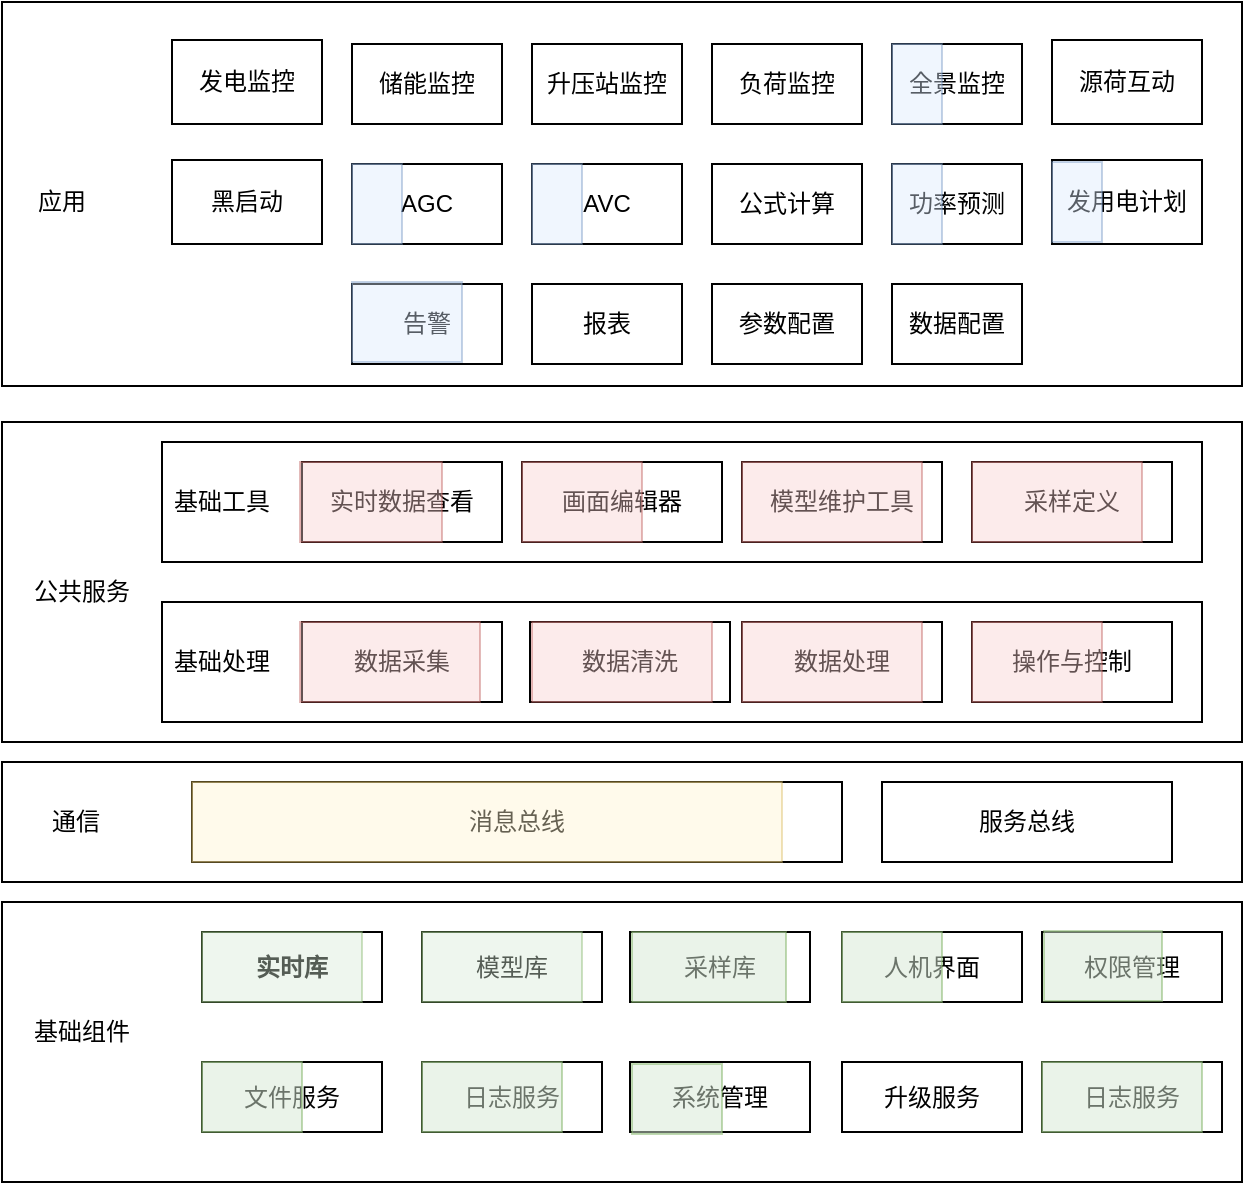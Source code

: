 <mxfile version="24.5.2" type="github">
  <diagram name="第 1 页" id="smMwHirfsZ6QMiGASpG9">
    <mxGraphModel dx="673" dy="932" grid="1" gridSize="10" guides="1" tooltips="1" connect="1" arrows="1" fold="1" page="1" pageScale="1" pageWidth="827" pageHeight="1169" math="0" shadow="0">
      <root>
        <mxCell id="0" />
        <mxCell id="1" parent="0" />
        <mxCell id="XLei9tXY5pJdT6jj4i4X-2" value="" style="rounded=0;whiteSpace=wrap;html=1;" vertex="1" parent="1">
          <mxGeometry x="100" y="570" width="620" height="140" as="geometry" />
        </mxCell>
        <mxCell id="XLei9tXY5pJdT6jj4i4X-3" value="文件服务" style="rounded=0;whiteSpace=wrap;html=1;" vertex="1" parent="1">
          <mxGeometry x="200" y="650" width="90" height="35" as="geometry" />
        </mxCell>
        <mxCell id="XLei9tXY5pJdT6jj4i4X-4" value="&lt;b&gt;实时库&lt;/b&gt;" style="rounded=0;whiteSpace=wrap;html=1;" vertex="1" parent="1">
          <mxGeometry x="200" y="585" width="90" height="35" as="geometry" />
        </mxCell>
        <mxCell id="XLei9tXY5pJdT6jj4i4X-5" value="日志服务" style="rounded=0;whiteSpace=wrap;html=1;" vertex="1" parent="1">
          <mxGeometry x="310" y="650" width="90" height="35" as="geometry" />
        </mxCell>
        <mxCell id="XLei9tXY5pJdT6jj4i4X-6" value="模型库" style="rounded=0;whiteSpace=wrap;html=1;" vertex="1" parent="1">
          <mxGeometry x="310" y="585" width="90" height="35" as="geometry" />
        </mxCell>
        <mxCell id="XLei9tXY5pJdT6jj4i4X-7" value="采样库" style="rounded=0;whiteSpace=wrap;html=1;" vertex="1" parent="1">
          <mxGeometry x="414" y="585" width="90" height="35" as="geometry" />
        </mxCell>
        <mxCell id="XLei9tXY5pJdT6jj4i4X-8" value="人机界面" style="rounded=0;whiteSpace=wrap;html=1;" vertex="1" parent="1">
          <mxGeometry x="520" y="585" width="90" height="35" as="geometry" />
        </mxCell>
        <mxCell id="XLei9tXY5pJdT6jj4i4X-9" value="权限管理" style="rounded=0;whiteSpace=wrap;html=1;" vertex="1" parent="1">
          <mxGeometry x="620" y="585" width="90" height="35" as="geometry" />
        </mxCell>
        <mxCell id="XLei9tXY5pJdT6jj4i4X-10" value="系统管理" style="rounded=0;whiteSpace=wrap;html=1;" vertex="1" parent="1">
          <mxGeometry x="414" y="650" width="90" height="35" as="geometry" />
        </mxCell>
        <mxCell id="XLei9tXY5pJdT6jj4i4X-11" value="升级服务" style="rounded=0;whiteSpace=wrap;html=1;" vertex="1" parent="1">
          <mxGeometry x="520" y="650" width="90" height="35" as="geometry" />
        </mxCell>
        <mxCell id="XLei9tXY5pJdT6jj4i4X-12" value="日志服务" style="rounded=0;whiteSpace=wrap;html=1;" vertex="1" parent="1">
          <mxGeometry x="620" y="650" width="90" height="35" as="geometry" />
        </mxCell>
        <mxCell id="XLei9tXY5pJdT6jj4i4X-13" value="基础组件" style="text;html=1;align=center;verticalAlign=middle;whiteSpace=wrap;rounded=0;" vertex="1" parent="1">
          <mxGeometry x="110" y="620" width="60" height="30" as="geometry" />
        </mxCell>
        <mxCell id="XLei9tXY5pJdT6jj4i4X-14" value="" style="rounded=0;whiteSpace=wrap;html=1;opacity=50;fillColor=#d5e8d4;strokeColor=#82b366;" vertex="1" parent="1">
          <mxGeometry x="621" y="584.5" width="59" height="35" as="geometry" />
        </mxCell>
        <mxCell id="XLei9tXY5pJdT6jj4i4X-16" value="" style="rounded=0;whiteSpace=wrap;html=1;fillColor=#d5e8d4;strokeColor=#82b366;opacity=50;" vertex="1" parent="1">
          <mxGeometry x="520" y="585" width="50" height="35" as="geometry" />
        </mxCell>
        <mxCell id="XLei9tXY5pJdT6jj4i4X-17" value="" style="rounded=0;whiteSpace=wrap;html=1;fillColor=#d5e8d4;strokeColor=#82b366;opacity=50;" vertex="1" parent="1">
          <mxGeometry x="200" y="650" width="50" height="35" as="geometry" />
        </mxCell>
        <mxCell id="XLei9tXY5pJdT6jj4i4X-18" value="" style="rounded=0;whiteSpace=wrap;html=1;fillColor=#d5e8d4;strokeColor=#82b366;opacity=50;" vertex="1" parent="1">
          <mxGeometry x="310" y="650" width="70" height="35" as="geometry" />
        </mxCell>
        <mxCell id="XLei9tXY5pJdT6jj4i4X-19" value="" style="rounded=0;whiteSpace=wrap;html=1;fillColor=#d5e8d4;strokeColor=#82b366;opacity=50;" vertex="1" parent="1">
          <mxGeometry x="415" y="651" width="45" height="35" as="geometry" />
        </mxCell>
        <mxCell id="XLei9tXY5pJdT6jj4i4X-20" value="" style="rounded=0;whiteSpace=wrap;html=1;fillColor=#d5e8d4;strokeColor=#82b366;opacity=50;" vertex="1" parent="1">
          <mxGeometry x="620" y="650" width="80" height="35" as="geometry" />
        </mxCell>
        <mxCell id="XLei9tXY5pJdT6jj4i4X-22" value="" style="rounded=0;whiteSpace=wrap;html=1;opacity=40;fillColor=#d5e8d4;strokeColor=#82b366;" vertex="1" parent="1">
          <mxGeometry x="200" y="585" width="80" height="35" as="geometry" />
        </mxCell>
        <mxCell id="XLei9tXY5pJdT6jj4i4X-23" value="" style="rounded=0;whiteSpace=wrap;html=1;opacity=40;fillColor=#d5e8d4;strokeColor=#82b366;" vertex="1" parent="1">
          <mxGeometry x="310" y="585" width="80" height="35" as="geometry" />
        </mxCell>
        <mxCell id="XLei9tXY5pJdT6jj4i4X-24" value="" style="rounded=0;whiteSpace=wrap;html=1;opacity=50;fillColor=#d5e8d4;strokeColor=#82b366;" vertex="1" parent="1">
          <mxGeometry x="415" y="585" width="77" height="35" as="geometry" />
        </mxCell>
        <mxCell id="XLei9tXY5pJdT6jj4i4X-25" value="" style="rounded=0;whiteSpace=wrap;html=1;" vertex="1" parent="1">
          <mxGeometry x="100" y="500" width="620" height="60" as="geometry" />
        </mxCell>
        <mxCell id="XLei9tXY5pJdT6jj4i4X-26" value="消息总线" style="rounded=0;whiteSpace=wrap;html=1;" vertex="1" parent="1">
          <mxGeometry x="195" y="510" width="325" height="40" as="geometry" />
        </mxCell>
        <mxCell id="XLei9tXY5pJdT6jj4i4X-27" value="服务总线" style="rounded=0;whiteSpace=wrap;html=1;" vertex="1" parent="1">
          <mxGeometry x="540" y="510" width="145" height="40" as="geometry" />
        </mxCell>
        <mxCell id="XLei9tXY5pJdT6jj4i4X-28" value="" style="rounded=0;whiteSpace=wrap;html=1;fillColor=#fff2cc;strokeColor=#d6b656;opacity=40;" vertex="1" parent="1">
          <mxGeometry x="195" y="510" width="295" height="40" as="geometry" />
        </mxCell>
        <mxCell id="XLei9tXY5pJdT6jj4i4X-29" value="通信" style="text;html=1;align=center;verticalAlign=middle;whiteSpace=wrap;rounded=0;" vertex="1" parent="1">
          <mxGeometry x="107" y="515" width="60" height="30" as="geometry" />
        </mxCell>
        <mxCell id="XLei9tXY5pJdT6jj4i4X-30" value="" style="rounded=0;whiteSpace=wrap;html=1;" vertex="1" parent="1">
          <mxGeometry x="100" y="330" width="620" height="160" as="geometry" />
        </mxCell>
        <mxCell id="XLei9tXY5pJdT6jj4i4X-31" value="" style="rounded=0;whiteSpace=wrap;html=1;" vertex="1" parent="1">
          <mxGeometry x="180" y="340" width="520" height="60" as="geometry" />
        </mxCell>
        <mxCell id="XLei9tXY5pJdT6jj4i4X-34" value="实时数据查看" style="rounded=0;whiteSpace=wrap;html=1;" vertex="1" parent="1">
          <mxGeometry x="250" y="350" width="100" height="40" as="geometry" />
        </mxCell>
        <mxCell id="XLei9tXY5pJdT6jj4i4X-35" value="画面编辑器" style="rounded=0;whiteSpace=wrap;html=1;" vertex="1" parent="1">
          <mxGeometry x="360" y="350" width="100" height="40" as="geometry" />
        </mxCell>
        <mxCell id="XLei9tXY5pJdT6jj4i4X-36" value="模型维护工具" style="rounded=0;whiteSpace=wrap;html=1;" vertex="1" parent="1">
          <mxGeometry x="470" y="350" width="100" height="40" as="geometry" />
        </mxCell>
        <mxCell id="XLei9tXY5pJdT6jj4i4X-37" value="采样定义" style="rounded=0;whiteSpace=wrap;html=1;" vertex="1" parent="1">
          <mxGeometry x="585" y="350" width="100" height="40" as="geometry" />
        </mxCell>
        <mxCell id="XLei9tXY5pJdT6jj4i4X-38" value="基础工具" style="text;html=1;align=center;verticalAlign=middle;whiteSpace=wrap;rounded=0;" vertex="1" parent="1">
          <mxGeometry x="180" y="355" width="60" height="30" as="geometry" />
        </mxCell>
        <mxCell id="XLei9tXY5pJdT6jj4i4X-39" value="" style="rounded=0;whiteSpace=wrap;html=1;" vertex="1" parent="1">
          <mxGeometry x="180" y="420" width="520" height="60" as="geometry" />
        </mxCell>
        <mxCell id="XLei9tXY5pJdT6jj4i4X-40" value="基础处理" style="text;html=1;align=center;verticalAlign=middle;whiteSpace=wrap;rounded=0;" vertex="1" parent="1">
          <mxGeometry x="180" y="435" width="60" height="30" as="geometry" />
        </mxCell>
        <mxCell id="XLei9tXY5pJdT6jj4i4X-41" value="数据采集" style="rounded=0;whiteSpace=wrap;html=1;" vertex="1" parent="1">
          <mxGeometry x="250" y="430" width="100" height="40" as="geometry" />
        </mxCell>
        <mxCell id="XLei9tXY5pJdT6jj4i4X-42" value="数据清洗" style="rounded=0;whiteSpace=wrap;html=1;" vertex="1" parent="1">
          <mxGeometry x="364" y="430" width="100" height="40" as="geometry" />
        </mxCell>
        <mxCell id="XLei9tXY5pJdT6jj4i4X-43" value="数据处理" style="rounded=0;whiteSpace=wrap;html=1;" vertex="1" parent="1">
          <mxGeometry x="470" y="430" width="100" height="40" as="geometry" />
        </mxCell>
        <mxCell id="XLei9tXY5pJdT6jj4i4X-44" value="操作与控制" style="rounded=0;whiteSpace=wrap;html=1;" vertex="1" parent="1">
          <mxGeometry x="585" y="430" width="100" height="40" as="geometry" />
        </mxCell>
        <mxCell id="XLei9tXY5pJdT6jj4i4X-45" value="公共服务" style="text;html=1;align=center;verticalAlign=middle;whiteSpace=wrap;rounded=0;" vertex="1" parent="1">
          <mxGeometry x="110" y="400" width="60" height="30" as="geometry" />
        </mxCell>
        <mxCell id="XLei9tXY5pJdT6jj4i4X-46" value="" style="rounded=0;whiteSpace=wrap;html=1;fillColor=#f8cecc;strokeColor=#b85450;opacity=40;" vertex="1" parent="1">
          <mxGeometry x="249" y="430" width="90" height="40" as="geometry" />
        </mxCell>
        <mxCell id="XLei9tXY5pJdT6jj4i4X-49" value="" style="rounded=0;whiteSpace=wrap;html=1;fillColor=#f8cecc;strokeColor=#b85450;opacity=40;" vertex="1" parent="1">
          <mxGeometry x="365" y="430" width="90" height="40" as="geometry" />
        </mxCell>
        <mxCell id="XLei9tXY5pJdT6jj4i4X-50" value="" style="rounded=0;whiteSpace=wrap;html=1;fillColor=#f8cecc;strokeColor=#b85450;opacity=40;" vertex="1" parent="1">
          <mxGeometry x="470" y="430" width="90" height="40" as="geometry" />
        </mxCell>
        <mxCell id="XLei9tXY5pJdT6jj4i4X-51" value="" style="rounded=0;whiteSpace=wrap;html=1;fillColor=#f8cecc;strokeColor=#b85450;opacity=40;" vertex="1" parent="1">
          <mxGeometry x="585" y="430" width="65" height="40" as="geometry" />
        </mxCell>
        <mxCell id="XLei9tXY5pJdT6jj4i4X-52" value="" style="rounded=0;whiteSpace=wrap;html=1;fillColor=#f8cecc;strokeColor=#b85450;opacity=40;" vertex="1" parent="1">
          <mxGeometry x="470" y="350" width="90" height="40" as="geometry" />
        </mxCell>
        <mxCell id="XLei9tXY5pJdT6jj4i4X-53" value="" style="rounded=0;whiteSpace=wrap;html=1;fillColor=#f8cecc;strokeColor=#b85450;opacity=40;" vertex="1" parent="1">
          <mxGeometry x="360" y="350" width="60" height="40" as="geometry" />
        </mxCell>
        <mxCell id="XLei9tXY5pJdT6jj4i4X-54" value="" style="rounded=0;whiteSpace=wrap;html=1;fillColor=#f8cecc;strokeColor=#b85450;opacity=40;" vertex="1" parent="1">
          <mxGeometry x="249" y="350" width="71" height="40" as="geometry" />
        </mxCell>
        <mxCell id="XLei9tXY5pJdT6jj4i4X-55" value="" style="rounded=0;whiteSpace=wrap;html=1;fillColor=#f8cecc;strokeColor=#b85450;opacity=40;" vertex="1" parent="1">
          <mxGeometry x="585" y="350" width="85" height="40" as="geometry" />
        </mxCell>
        <mxCell id="XLei9tXY5pJdT6jj4i4X-56" value="" style="rounded=0;whiteSpace=wrap;html=1;" vertex="1" parent="1">
          <mxGeometry x="100" y="120" width="620" height="192" as="geometry" />
        </mxCell>
        <mxCell id="XLei9tXY5pJdT6jj4i4X-57" value="发电监控" style="rounded=0;whiteSpace=wrap;html=1;" vertex="1" parent="1">
          <mxGeometry x="185" y="139" width="75" height="42" as="geometry" />
        </mxCell>
        <mxCell id="XLei9tXY5pJdT6jj4i4X-61" value="储能监控" style="rounded=0;whiteSpace=wrap;html=1;" vertex="1" parent="1">
          <mxGeometry x="275" y="141" width="75" height="40" as="geometry" />
        </mxCell>
        <mxCell id="XLei9tXY5pJdT6jj4i4X-62" value="升压站监控" style="rounded=0;whiteSpace=wrap;html=1;" vertex="1" parent="1">
          <mxGeometry x="365" y="141" width="75" height="40" as="geometry" />
        </mxCell>
        <mxCell id="XLei9tXY5pJdT6jj4i4X-63" value="全景监控" style="rounded=0;whiteSpace=wrap;html=1;" vertex="1" parent="1">
          <mxGeometry x="545" y="141" width="65" height="40" as="geometry" />
        </mxCell>
        <mxCell id="XLei9tXY5pJdT6jj4i4X-64" value="源荷互动" style="rounded=0;whiteSpace=wrap;html=1;" vertex="1" parent="1">
          <mxGeometry x="625" y="139" width="75" height="42" as="geometry" />
        </mxCell>
        <mxCell id="XLei9tXY5pJdT6jj4i4X-76" value="负荷监控" style="rounded=0;whiteSpace=wrap;html=1;" vertex="1" parent="1">
          <mxGeometry x="455" y="141" width="75" height="40" as="geometry" />
        </mxCell>
        <mxCell id="XLei9tXY5pJdT6jj4i4X-77" value="黑启动" style="rounded=0;whiteSpace=wrap;html=1;" vertex="1" parent="1">
          <mxGeometry x="185" y="199" width="75" height="42" as="geometry" />
        </mxCell>
        <mxCell id="XLei9tXY5pJdT6jj4i4X-78" value="AGC" style="rounded=0;whiteSpace=wrap;html=1;" vertex="1" parent="1">
          <mxGeometry x="275" y="201" width="75" height="40" as="geometry" />
        </mxCell>
        <mxCell id="XLei9tXY5pJdT6jj4i4X-79" value="AVC" style="rounded=0;whiteSpace=wrap;html=1;" vertex="1" parent="1">
          <mxGeometry x="365" y="201" width="75" height="40" as="geometry" />
        </mxCell>
        <mxCell id="XLei9tXY5pJdT6jj4i4X-80" value="功率预测" style="rounded=0;whiteSpace=wrap;html=1;" vertex="1" parent="1">
          <mxGeometry x="545" y="201" width="65" height="40" as="geometry" />
        </mxCell>
        <mxCell id="XLei9tXY5pJdT6jj4i4X-81" value="发用电计划" style="rounded=0;whiteSpace=wrap;html=1;" vertex="1" parent="1">
          <mxGeometry x="625" y="199" width="75" height="42" as="geometry" />
        </mxCell>
        <mxCell id="XLei9tXY5pJdT6jj4i4X-82" value="公式计算" style="rounded=0;whiteSpace=wrap;html=1;" vertex="1" parent="1">
          <mxGeometry x="455" y="201" width="75" height="40" as="geometry" />
        </mxCell>
        <mxCell id="XLei9tXY5pJdT6jj4i4X-84" value="告警" style="rounded=0;whiteSpace=wrap;html=1;" vertex="1" parent="1">
          <mxGeometry x="275" y="261" width="75" height="40" as="geometry" />
        </mxCell>
        <mxCell id="XLei9tXY5pJdT6jj4i4X-85" value="报表" style="rounded=0;whiteSpace=wrap;html=1;" vertex="1" parent="1">
          <mxGeometry x="365" y="261" width="75" height="40" as="geometry" />
        </mxCell>
        <mxCell id="XLei9tXY5pJdT6jj4i4X-86" value="数据配置" style="rounded=0;whiteSpace=wrap;html=1;" vertex="1" parent="1">
          <mxGeometry x="545" y="261" width="65" height="40" as="geometry" />
        </mxCell>
        <mxCell id="XLei9tXY5pJdT6jj4i4X-88" value="参数配置" style="rounded=0;whiteSpace=wrap;html=1;" vertex="1" parent="1">
          <mxGeometry x="455" y="261" width="75" height="40" as="geometry" />
        </mxCell>
        <mxCell id="XLei9tXY5pJdT6jj4i4X-89" value="" style="rounded=0;whiteSpace=wrap;html=1;fillColor=#dae8fc;strokeColor=#6c8ebf;opacity=40;" vertex="1" parent="1">
          <mxGeometry x="275" y="201" width="25" height="40" as="geometry" />
        </mxCell>
        <mxCell id="XLei9tXY5pJdT6jj4i4X-90" value="" style="rounded=0;whiteSpace=wrap;html=1;fillColor=#dae8fc;strokeColor=#6c8ebf;opacity=40;" vertex="1" parent="1">
          <mxGeometry x="365" y="201" width="25" height="40" as="geometry" />
        </mxCell>
        <mxCell id="XLei9tXY5pJdT6jj4i4X-91" value="" style="rounded=0;whiteSpace=wrap;html=1;fillColor=#dae8fc;strokeColor=#6c8ebf;opacity=40;" vertex="1" parent="1">
          <mxGeometry x="545" y="201" width="25" height="40" as="geometry" />
        </mxCell>
        <mxCell id="XLei9tXY5pJdT6jj4i4X-92" value="" style="rounded=0;whiteSpace=wrap;html=1;fillColor=#dae8fc;strokeColor=#6c8ebf;opacity=40;" vertex="1" parent="1">
          <mxGeometry x="625" y="200" width="25" height="40" as="geometry" />
        </mxCell>
        <mxCell id="XLei9tXY5pJdT6jj4i4X-93" value="" style="rounded=0;whiteSpace=wrap;html=1;fillColor=#dae8fc;strokeColor=#6c8ebf;opacity=40;" vertex="1" parent="1">
          <mxGeometry x="275" y="260" width="55" height="40" as="geometry" />
        </mxCell>
        <mxCell id="XLei9tXY5pJdT6jj4i4X-94" value="应用" style="text;html=1;align=center;verticalAlign=middle;whiteSpace=wrap;rounded=0;" vertex="1" parent="1">
          <mxGeometry x="100" y="205" width="60" height="30" as="geometry" />
        </mxCell>
        <mxCell id="XLei9tXY5pJdT6jj4i4X-95" value="" style="rounded=0;whiteSpace=wrap;html=1;fillColor=#dae8fc;strokeColor=#6c8ebf;opacity=40;" vertex="1" parent="1">
          <mxGeometry x="545" y="141" width="25" height="40" as="geometry" />
        </mxCell>
      </root>
    </mxGraphModel>
  </diagram>
</mxfile>
